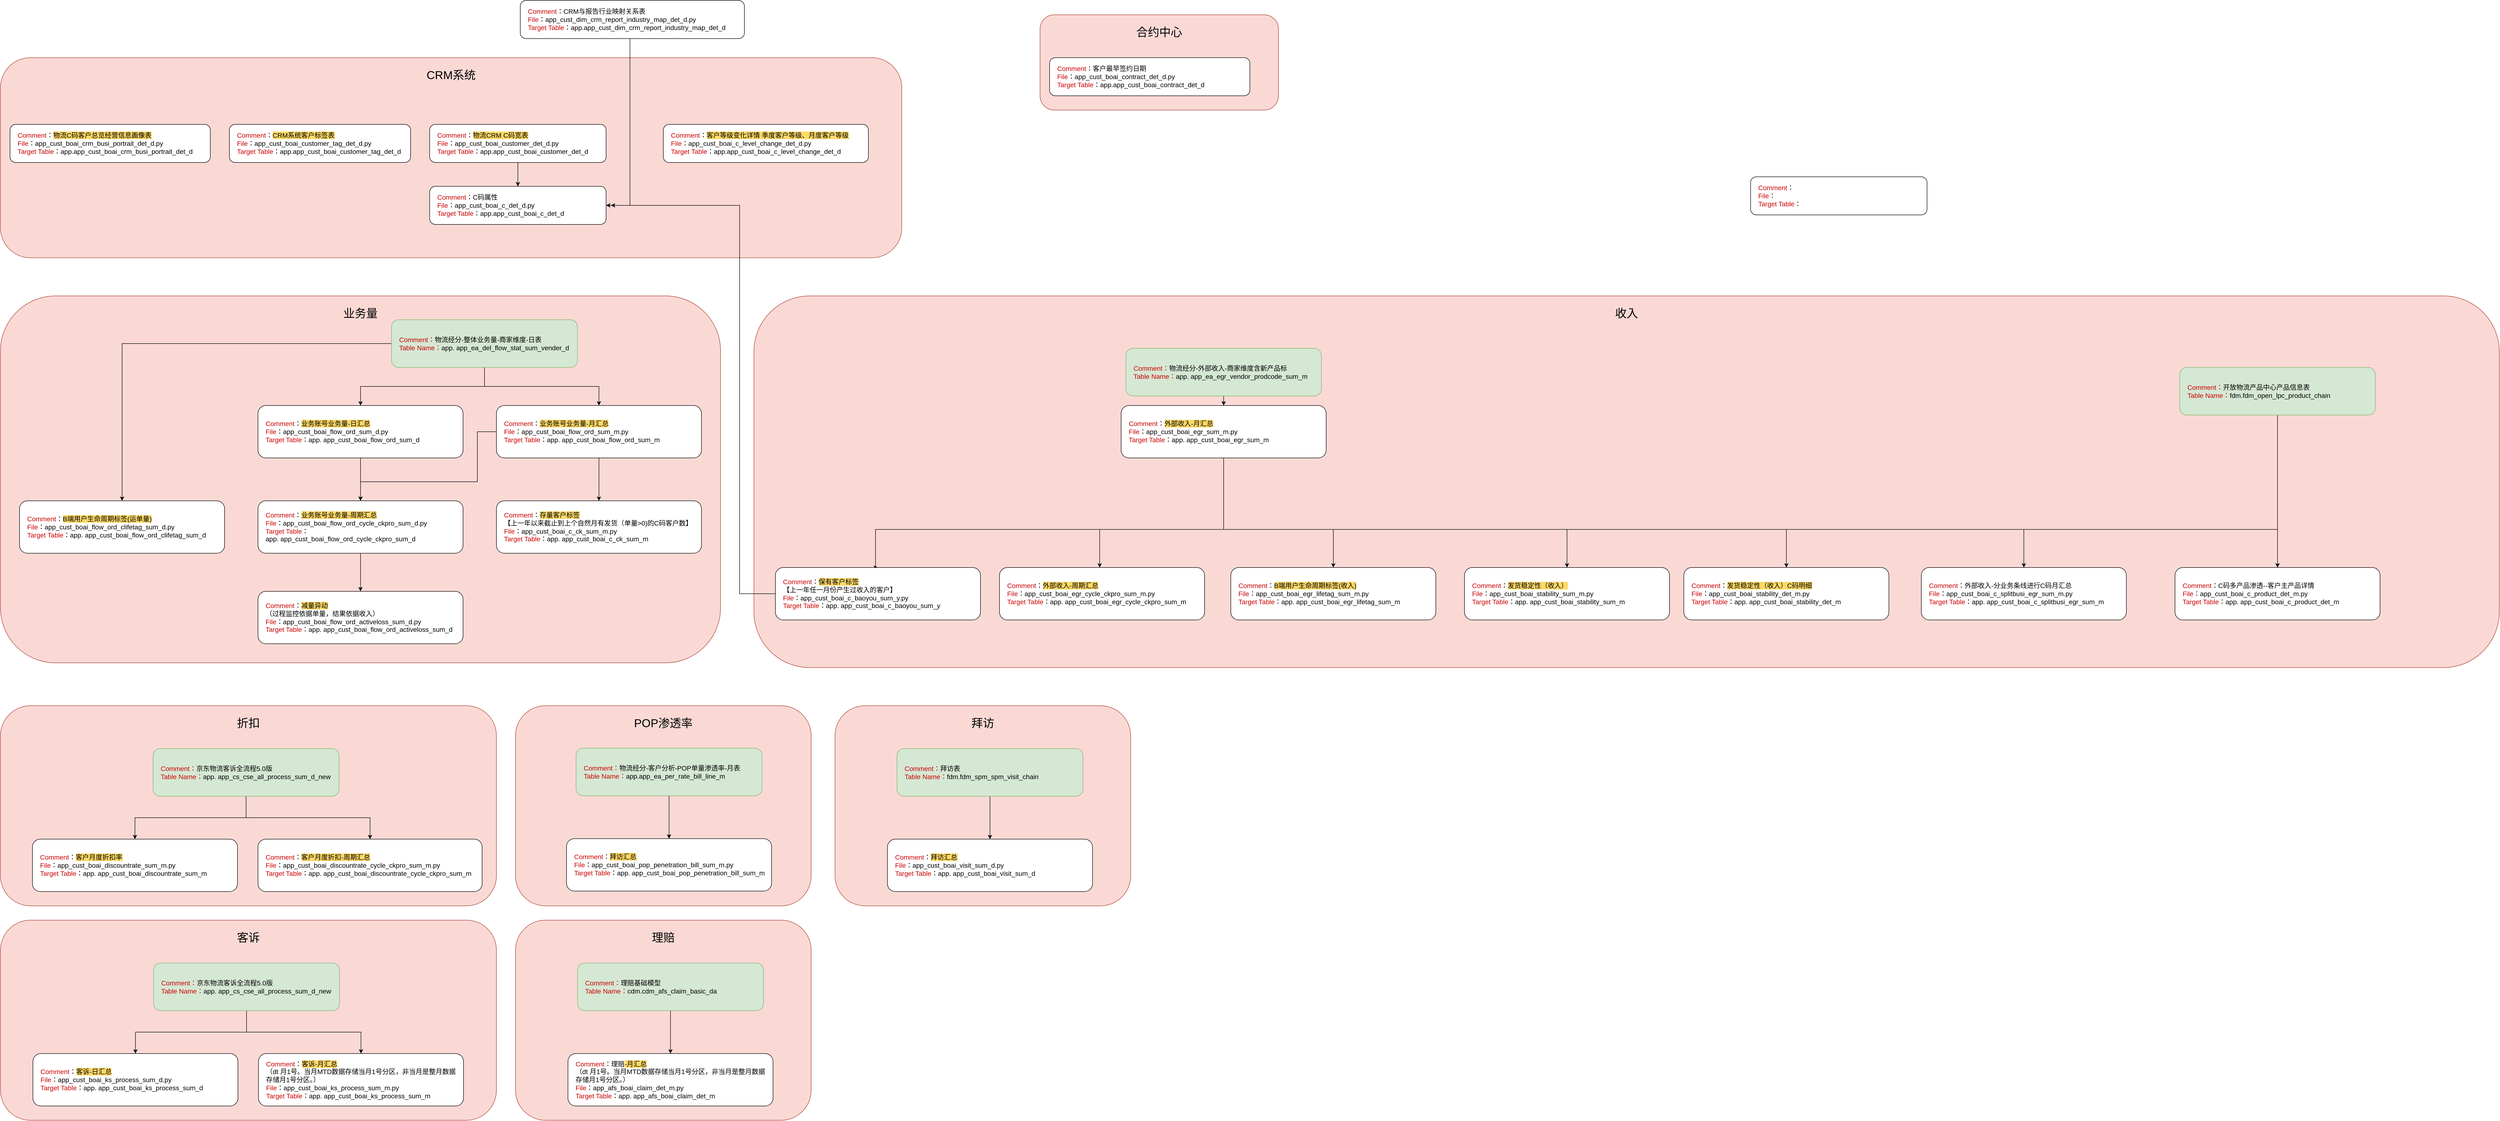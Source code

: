 <mxfile version="22.1.11" type="github">
  <diagram name="第 1 页" id="oqhqqWGbx-FEBw2WvHf6">
    <mxGraphModel dx="4692" dy="3084" grid="1" gridSize="10" guides="1" tooltips="1" connect="1" arrows="1" fold="1" page="1" pageScale="1" pageWidth="827" pageHeight="1169" math="0" shadow="0">
      <root>
        <mxCell id="0" />
        <mxCell id="1" parent="0" />
        <mxCell id="3EfIAOspJleTKg7GMkUH-21" value="&lt;h1 style=&quot;font-size: 24px;&quot;&gt;&lt;span style=&quot;font-size: 24px; font-weight: normal;&quot;&gt;收入&lt;/span&gt;&lt;br style=&quot;font-size: 24px;&quot;&gt;&lt;/h1&gt;" style="rounded=1;whiteSpace=wrap;html=1;verticalAlign=top;fontSize=24;labelBackgroundColor=none;fillColor=#fad9d5;strokeColor=#ae4132;" vertex="1" parent="1">
          <mxGeometry x="860" y="70" width="3660" height="780" as="geometry" />
        </mxCell>
        <mxCell id="3EfIAOspJleTKg7GMkUH-17" value="&lt;h1 style=&quot;font-size: 24px;&quot;&gt;&lt;span style=&quot;font-size: 24px; font-weight: normal;&quot;&gt;CRM系统&lt;/span&gt;&lt;br style=&quot;font-size: 24px;&quot;&gt;&lt;/h1&gt;" style="rounded=1;whiteSpace=wrap;html=1;verticalAlign=top;fontSize=24;labelBackgroundColor=none;fillColor=#fad9d5;strokeColor=#ae4132;" vertex="1" parent="1">
          <mxGeometry x="-720" y="-430" width="1890" height="420" as="geometry" />
        </mxCell>
        <mxCell id="WzqEpgjn6ln_uHcKJWDK-42" value="&lt;h1 style=&quot;font-size: 24px;&quot;&gt;&lt;span style=&quot;font-size: 24px; font-weight: normal;&quot;&gt;折扣&lt;/span&gt;&lt;br style=&quot;font-size: 24px;&quot;&gt;&lt;/h1&gt;" style="rounded=1;whiteSpace=wrap;html=1;verticalAlign=top;fontSize=24;labelBackgroundColor=none;fillColor=#fad9d5;strokeColor=#ae4132;" parent="1" vertex="1">
          <mxGeometry x="-720" y="930" width="1040" height="420" as="geometry" />
        </mxCell>
        <mxCell id="WzqEpgjn6ln_uHcKJWDK-27" value="&lt;h1 style=&quot;font-size: 24px;&quot;&gt;&lt;span style=&quot;font-size: 24px; font-weight: normal;&quot;&gt;业务量&lt;/span&gt;&lt;br style=&quot;font-size: 24px;&quot;&gt;&lt;/h1&gt;" style="rounded=1;whiteSpace=wrap;html=1;verticalAlign=top;fontSize=24;labelBackgroundColor=none;fillColor=#fad9d5;strokeColor=#ae4132;" parent="1" vertex="1">
          <mxGeometry x="-720" y="70" width="1510" height="770" as="geometry" />
        </mxCell>
        <mxCell id="Dp2ahzg6YV4KnqZrwCOn-1" value="&lt;font color=&quot;#cc0000&quot; style=&quot;font-size: 14px;&quot;&gt;Comment&lt;/font&gt;：&lt;font color=&quot;#cc0000&quot; style=&quot;font-size: 14px;&quot;&gt;&lt;br style=&quot;font-size: 14px;&quot;&gt;File&lt;/font&gt;：&lt;br style=&quot;font-size: 14px;&quot;&gt;&lt;font color=&quot;#cc0000&quot; style=&quot;font-size: 14px;&quot;&gt;Target Table&lt;/font&gt;：" style="rounded=1;whiteSpace=wrap;html=1;align=left;fontSize=14;spacing=16;spacingTop=0;spacingRight=0;" parent="1" vertex="1">
          <mxGeometry x="2950" y="-180" width="370" height="80" as="geometry" />
        </mxCell>
        <mxCell id="WzqEpgjn6ln_uHcKJWDK-19" style="edgeStyle=orthogonalEdgeStyle;rounded=0;orthogonalLoop=1;jettySize=auto;html=1;entryX=0.5;entryY=0;entryDx=0;entryDy=0;" parent="1" source="Dp2ahzg6YV4KnqZrwCOn-2" target="WzqEpgjn6ln_uHcKJWDK-11" edge="1">
          <mxGeometry relative="1" as="geometry" />
        </mxCell>
        <mxCell id="Dp2ahzg6YV4KnqZrwCOn-2" value="&lt;font color=&quot;#cc0000&quot; style=&quot;font-size: 14px;&quot;&gt;Comment&lt;/font&gt;：&lt;span style=&quot;background-color: rgb(255, 217, 102);&quot;&gt;业务账号业务量-日汇总&lt;/span&gt;&lt;br style=&quot;font-size: 14px;&quot;&gt;&lt;font color=&quot;#cc0000&quot; style=&quot;font-size: 14px;&quot;&gt;File&lt;/font&gt;：app_cust_boai_flow_ord_sum_d.py&lt;br style=&quot;font-size: 14px;&quot;&gt;&lt;font color=&quot;#cc0000&quot; style=&quot;font-size: 14px;&quot;&gt;Target Table&lt;/font&gt;：app.&amp;nbsp;app_cust_boai_flow_ord_sum_d" style="rounded=1;whiteSpace=wrap;html=1;align=left;fontSize=14;spacing=16;spacingTop=0;spacingRight=0;" parent="1" vertex="1">
          <mxGeometry x="-180" y="300" width="430" height="110" as="geometry" />
        </mxCell>
        <mxCell id="Dp2ahzg6YV4KnqZrwCOn-6" style="edgeStyle=orthogonalEdgeStyle;rounded=0;orthogonalLoop=1;jettySize=auto;html=1;fontSize=14;spacing=16;spacingTop=0;spacingRight=0;" parent="1" source="Dp2ahzg6YV4KnqZrwCOn-3" target="Dp2ahzg6YV4KnqZrwCOn-5" edge="1">
          <mxGeometry relative="1" as="geometry" />
        </mxCell>
        <mxCell id="WzqEpgjn6ln_uHcKJWDK-16" style="edgeStyle=orthogonalEdgeStyle;rounded=0;orthogonalLoop=1;jettySize=auto;html=1;entryX=0.5;entryY=0;entryDx=0;entryDy=0;" parent="1" source="Dp2ahzg6YV4KnqZrwCOn-3" target="WzqEpgjn6ln_uHcKJWDK-12" edge="1">
          <mxGeometry relative="1" as="geometry" />
        </mxCell>
        <mxCell id="Dp2ahzg6YV4KnqZrwCOn-3" value="&lt;font color=&quot;#cc0000&quot;&gt;Comment：&lt;/font&gt;物流经分-整体业务量-商家维度-日表&lt;br&gt;&lt;font color=&quot;#cc0000&quot;&gt;Table Name：&lt;/font&gt;app.&amp;nbsp;app_ea_del_flow_stat_sum_vender_d" style="rounded=1;align=left;fontSize=14;fillColor=#d5e8d4;strokeColor=#82b366;html=1;whiteSpace=wrap;spacing=16;spacingTop=0;spacingRight=0;" parent="1" vertex="1">
          <mxGeometry x="100" y="120" width="390" height="100" as="geometry" />
        </mxCell>
        <mxCell id="Dp2ahzg6YV4KnqZrwCOn-4" style="edgeStyle=orthogonalEdgeStyle;rounded=0;orthogonalLoop=1;jettySize=auto;html=1;entryX=0.5;entryY=0;entryDx=0;entryDy=0;fontSize=14;spacing=16;spacingTop=0;spacingRight=0;" parent="1" source="Dp2ahzg6YV4KnqZrwCOn-3" target="Dp2ahzg6YV4KnqZrwCOn-2" edge="1">
          <mxGeometry relative="1" as="geometry" />
        </mxCell>
        <mxCell id="2aSz-qpBobda_aWeBooa-8" style="edgeStyle=orthogonalEdgeStyle;rounded=0;orthogonalLoop=1;jettySize=auto;html=1;entryX=0.5;entryY=0;entryDx=0;entryDy=0;" parent="1" source="Dp2ahzg6YV4KnqZrwCOn-5" target="2aSz-qpBobda_aWeBooa-6" edge="1">
          <mxGeometry relative="1" as="geometry" />
        </mxCell>
        <mxCell id="WzqEpgjn6ln_uHcKJWDK-20" style="edgeStyle=orthogonalEdgeStyle;rounded=0;orthogonalLoop=1;jettySize=auto;html=1;entryX=0.5;entryY=0;entryDx=0;entryDy=0;" parent="1" source="Dp2ahzg6YV4KnqZrwCOn-5" target="WzqEpgjn6ln_uHcKJWDK-11" edge="1">
          <mxGeometry relative="1" as="geometry">
            <Array as="points">
              <mxPoint x="280" y="355" />
              <mxPoint x="280" y="460" />
              <mxPoint x="35" y="460" />
            </Array>
          </mxGeometry>
        </mxCell>
        <mxCell id="Dp2ahzg6YV4KnqZrwCOn-5" value="&lt;font color=&quot;#cc0000&quot; style=&quot;font-size: 14px;&quot;&gt;Comment&lt;/font&gt;：&lt;span style=&quot;background-color: rgb(255, 217, 102);&quot;&gt;业务账号业务量-月汇总&lt;/span&gt;&lt;br style=&quot;font-size: 14px;&quot;&gt;&lt;font color=&quot;#cc0000&quot; style=&quot;font-size: 14px;&quot;&gt;File&lt;/font&gt;：app_cust_boai_flow_ord_sum_m.py&lt;br style=&quot;font-size: 14px;&quot;&gt;&lt;font color=&quot;#cc0000&quot; style=&quot;font-size: 14px;&quot;&gt;Target Table&lt;/font&gt;：app.&amp;nbsp;app_cust_boai_flow_ord_sum_m" style="rounded=1;whiteSpace=wrap;html=1;align=left;fontSize=14;spacing=16;spacingTop=0;spacingRight=0;" parent="1" vertex="1">
          <mxGeometry x="320" y="300" width="430" height="110" as="geometry" />
        </mxCell>
        <mxCell id="2aSz-qpBobda_aWeBooa-3" style="edgeStyle=orthogonalEdgeStyle;rounded=0;orthogonalLoop=1;jettySize=auto;html=1;entryX=0.5;entryY=0;entryDx=0;entryDy=0;" parent="1" source="2aSz-qpBobda_aWeBooa-1" target="2aSz-qpBobda_aWeBooa-2" edge="1">
          <mxGeometry relative="1" as="geometry" />
        </mxCell>
        <mxCell id="2aSz-qpBobda_aWeBooa-1" value="&lt;font color=&quot;#cc0000&quot;&gt;Comment：&lt;/font&gt;物流经分-外部收入-商家维度含新产品标&lt;br&gt;&lt;font color=&quot;#cc0000&quot;&gt;Table Name：&lt;/font&gt;app.&amp;nbsp;app_ea_egr_vendor_prodcode_sum_m" style="rounded=1;align=left;fontSize=14;fillColor=#d5e8d4;strokeColor=#82b366;html=1;whiteSpace=wrap;spacing=16;spacingTop=0;spacingRight=0;" parent="1" vertex="1">
          <mxGeometry x="1640" y="180" width="410" height="100" as="geometry" />
        </mxCell>
        <mxCell id="WzqEpgjn6ln_uHcKJWDK-30" style="edgeStyle=orthogonalEdgeStyle;rounded=0;orthogonalLoop=1;jettySize=auto;html=1;entryX=0.5;entryY=0;entryDx=0;entryDy=0;" parent="1" source="2aSz-qpBobda_aWeBooa-2" target="2aSz-qpBobda_aWeBooa-4" edge="1">
          <mxGeometry relative="1" as="geometry">
            <Array as="points">
              <mxPoint x="1845" y="560" />
              <mxPoint x="1115" y="560" />
            </Array>
          </mxGeometry>
        </mxCell>
        <mxCell id="WzqEpgjn6ln_uHcKJWDK-31" style="edgeStyle=orthogonalEdgeStyle;rounded=0;orthogonalLoop=1;jettySize=auto;html=1;" parent="1" source="2aSz-qpBobda_aWeBooa-2" target="WzqEpgjn6ln_uHcKJWDK-5" edge="1">
          <mxGeometry relative="1" as="geometry">
            <Array as="points">
              <mxPoint x="1845" y="560" />
              <mxPoint x="1585" y="560" />
            </Array>
          </mxGeometry>
        </mxCell>
        <mxCell id="WzqEpgjn6ln_uHcKJWDK-32" style="edgeStyle=orthogonalEdgeStyle;rounded=0;orthogonalLoop=1;jettySize=auto;html=1;entryX=0.5;entryY=0;entryDx=0;entryDy=0;" parent="1" source="2aSz-qpBobda_aWeBooa-2" target="WzqEpgjn6ln_uHcKJWDK-7" edge="1">
          <mxGeometry relative="1" as="geometry">
            <Array as="points">
              <mxPoint x="1845" y="560" />
              <mxPoint x="2075" y="560" />
            </Array>
          </mxGeometry>
        </mxCell>
        <mxCell id="WzqEpgjn6ln_uHcKJWDK-33" style="edgeStyle=orthogonalEdgeStyle;rounded=0;orthogonalLoop=1;jettySize=auto;html=1;entryX=0.5;entryY=0;entryDx=0;entryDy=0;" parent="1" source="2aSz-qpBobda_aWeBooa-2" target="WzqEpgjn6ln_uHcKJWDK-24" edge="1">
          <mxGeometry relative="1" as="geometry">
            <Array as="points">
              <mxPoint x="1845" y="560" />
              <mxPoint x="2565" y="560" />
            </Array>
          </mxGeometry>
        </mxCell>
        <mxCell id="WzqEpgjn6ln_uHcKJWDK-36" style="edgeStyle=orthogonalEdgeStyle;rounded=0;orthogonalLoop=1;jettySize=auto;html=1;" parent="1" source="2aSz-qpBobda_aWeBooa-2" target="WzqEpgjn6ln_uHcKJWDK-34" edge="1">
          <mxGeometry relative="1" as="geometry">
            <Array as="points">
              <mxPoint x="1845" y="560" />
              <mxPoint x="3025" y="560" />
            </Array>
          </mxGeometry>
        </mxCell>
        <mxCell id="3EfIAOspJleTKg7GMkUH-3" style="edgeStyle=orthogonalEdgeStyle;rounded=0;orthogonalLoop=1;jettySize=auto;html=1;" edge="1" parent="1" source="2aSz-qpBobda_aWeBooa-2" target="3EfIAOspJleTKg7GMkUH-1">
          <mxGeometry relative="1" as="geometry">
            <Array as="points">
              <mxPoint x="1845" y="560" />
              <mxPoint x="3523" y="560" />
            </Array>
          </mxGeometry>
        </mxCell>
        <mxCell id="3EfIAOspJleTKg7GMkUH-20" style="edgeStyle=orthogonalEdgeStyle;rounded=0;orthogonalLoop=1;jettySize=auto;html=1;entryX=0.5;entryY=0;entryDx=0;entryDy=0;" edge="1" parent="1" source="2aSz-qpBobda_aWeBooa-2" target="3EfIAOspJleTKg7GMkUH-9">
          <mxGeometry relative="1" as="geometry">
            <mxPoint x="2690" y="70" as="targetPoint" />
            <Array as="points">
              <mxPoint x="1845" y="560" />
              <mxPoint x="4055" y="560" />
            </Array>
          </mxGeometry>
        </mxCell>
        <mxCell id="2aSz-qpBobda_aWeBooa-2" value="&lt;font color=&quot;#cc0000&quot; style=&quot;font-size: 14px;&quot;&gt;Comment&lt;/font&gt;：&lt;span style=&quot;background-color: rgb(255, 217, 102);&quot;&gt;外部收入-月汇总&lt;/span&gt;&lt;br&gt;&lt;font color=&quot;#cc0000&quot; style=&quot;font-size: 14px;&quot;&gt;File&lt;/font&gt;：app_cust_boai_egr_sum_m&lt;span style=&quot;background-color: initial;&quot;&gt;.py&lt;/span&gt;&lt;br&gt;&lt;font color=&quot;#cc0000&quot; style=&quot;font-size: 14px;&quot;&gt;Target Table&lt;/font&gt;：app.&amp;nbsp;app_cust_boai_egr_sum_m" style="rounded=1;whiteSpace=wrap;html=1;align=left;fontSize=14;spacing=16;spacingTop=0;spacingRight=0;" parent="1" vertex="1">
          <mxGeometry x="1630" y="300" width="430" height="110" as="geometry" />
        </mxCell>
        <mxCell id="3EfIAOspJleTKg7GMkUH-16" style="edgeStyle=orthogonalEdgeStyle;rounded=0;orthogonalLoop=1;jettySize=auto;html=1;" edge="1" parent="1" source="2aSz-qpBobda_aWeBooa-4">
          <mxGeometry relative="1" as="geometry">
            <mxPoint x="560" y="-120" as="targetPoint" />
            <Array as="points">
              <mxPoint x="830" y="695" />
              <mxPoint x="830" y="-120" />
            </Array>
          </mxGeometry>
        </mxCell>
        <mxCell id="2aSz-qpBobda_aWeBooa-4" value="&lt;font color=&quot;#cc0000&quot; style=&quot;font-size: 14px;&quot;&gt;Comment&lt;/font&gt;：&lt;span style=&quot;background-color: rgb(255, 217, 102);&quot;&gt;保有客户标签&lt;/span&gt;&lt;br&gt;【上一年任一月份产生过收入的客户】&lt;br&gt;&lt;font color=&quot;#cc0000&quot; style=&quot;font-size: 14px;&quot;&gt;File&lt;/font&gt;：app_cust_boai_c_baoyou_sum_y&lt;span style=&quot;background-color: initial;&quot;&gt;.py&lt;/span&gt;&lt;br&gt;&lt;font color=&quot;#cc0000&quot; style=&quot;font-size: 14px;&quot;&gt;Target Table&lt;/font&gt;：app. app_cust_boai_c_baoyou_sum_y" style="rounded=1;whiteSpace=wrap;html=1;align=left;fontSize=14;spacing=16;spacingTop=0;spacingRight=0;" parent="1" vertex="1">
          <mxGeometry x="905" y="640" width="430" height="110" as="geometry" />
        </mxCell>
        <mxCell id="2aSz-qpBobda_aWeBooa-6" value="&lt;font color=&quot;#cc0000&quot; style=&quot;font-size: 14px;&quot;&gt;Comment&lt;/font&gt;：&lt;span style=&quot;background-color: rgb(255, 217, 102);&quot;&gt;存量客户标签&lt;/span&gt;&lt;br&gt;【上一年以来截止到上个自然月有发货（单量&amp;gt;0)的C码客户数】&lt;br&gt;&lt;font color=&quot;#cc0000&quot; style=&quot;font-size: 14px;&quot;&gt;File&lt;/font&gt;：app_cust_boai_c_ck_sum_m&lt;span style=&quot;background-color: initial;&quot;&gt;.py&lt;/span&gt;&lt;br&gt;&lt;font color=&quot;#cc0000&quot; style=&quot;font-size: 14px;&quot;&gt;Target Table&lt;/font&gt;：app. app_cust_boai_c_ck_sum_m" style="rounded=1;whiteSpace=wrap;html=1;align=left;fontSize=14;spacing=16;spacingTop=0;spacingRight=0;" parent="1" vertex="1">
          <mxGeometry x="320" y="500" width="430" height="110" as="geometry" />
        </mxCell>
        <mxCell id="WzqEpgjn6ln_uHcKJWDK-1" value="&lt;font color=&quot;#cc0000&quot; style=&quot;font-size: 14px;&quot;&gt;Comment&lt;/font&gt;：&lt;span style=&quot;background-color: rgb(255, 217, 102);&quot;&gt;CRM系统客户标签表&lt;/span&gt;&lt;br&gt;&lt;font color=&quot;#cc0000&quot; style=&quot;font-size: 14px;&quot;&gt;File&lt;/font&gt;：app_cust_boai_customer_tag_det_d&lt;span style=&quot;background-color: initial;&quot;&gt;.py&lt;/span&gt;&lt;br&gt;&lt;font color=&quot;#cc0000&quot; style=&quot;font-size: 14px;&quot;&gt;Target Table&lt;/font&gt;：app.app_cust_boai_customer_tag_det_d" style="rounded=1;whiteSpace=wrap;html=1;align=left;fontSize=14;spacing=16;spacingTop=0;spacingRight=0;" parent="1" vertex="1">
          <mxGeometry x="-240" y="-290" width="380" height="80" as="geometry" />
        </mxCell>
        <mxCell id="3EfIAOspJleTKg7GMkUH-11" value="" style="edgeStyle=orthogonalEdgeStyle;rounded=0;orthogonalLoop=1;jettySize=auto;html=1;" edge="1" parent="1" source="WzqEpgjn6ln_uHcKJWDK-2" target="3EfIAOspJleTKg7GMkUH-10">
          <mxGeometry relative="1" as="geometry" />
        </mxCell>
        <mxCell id="WzqEpgjn6ln_uHcKJWDK-2" value="&lt;font color=&quot;#cc0000&quot; style=&quot;font-size: 14px;&quot;&gt;Comment&lt;/font&gt;：&lt;span style=&quot;background-color: rgb(255, 217, 102);&quot;&gt;物流CRM C码宽表&lt;/span&gt;&lt;br&gt;&lt;font color=&quot;#cc0000&quot; style=&quot;font-size: 14px;&quot;&gt;File&lt;/font&gt;：app_cust_boai_customer_det_d.py&lt;br&gt;&lt;font color=&quot;#cc0000&quot; style=&quot;font-size: 14px;&quot;&gt;Target Table&lt;/font&gt;：app.app_cust_boai_customer_det_d" style="rounded=1;whiteSpace=wrap;html=1;align=left;fontSize=14;spacing=16;spacingTop=0;spacingRight=0;" parent="1" vertex="1">
          <mxGeometry x="180" y="-290" width="370" height="80" as="geometry" />
        </mxCell>
        <mxCell id="WzqEpgjn6ln_uHcKJWDK-3" value="&lt;font color=&quot;#cc0000&quot; style=&quot;font-size: 14px;&quot;&gt;Comment&lt;/font&gt;：&lt;span style=&quot;background-color: rgb(255, 217, 102);&quot;&gt;物流C码客户总览经营信息画像表&lt;/span&gt;&lt;br&gt;&lt;font color=&quot;#cc0000&quot; style=&quot;font-size: 14px;&quot;&gt;File&lt;/font&gt;：app_cust_boai_crm_busi_portrait_det_d&lt;span style=&quot;background-color: initial;&quot;&gt;.py&lt;/span&gt;&lt;br&gt;&lt;font color=&quot;#cc0000&quot; style=&quot;font-size: 14px;&quot;&gt;Target Table&lt;/font&gt;：app.app_cust_boai_crm_busi_portrait_det_d" style="rounded=1;whiteSpace=wrap;html=1;align=left;fontSize=14;spacing=16;spacingTop=0;spacingRight=0;" parent="1" vertex="1">
          <mxGeometry x="-700" y="-290" width="420" height="80" as="geometry" />
        </mxCell>
        <mxCell id="WzqEpgjn6ln_uHcKJWDK-5" value="&lt;font color=&quot;#cc0000&quot; style=&quot;font-size: 14px;&quot;&gt;Comment&lt;/font&gt;：&lt;span style=&quot;background-color: rgb(255, 217, 102);&quot;&gt;外部收入-周期汇总&lt;/span&gt;&lt;br&gt;&lt;font color=&quot;#cc0000&quot; style=&quot;font-size: 14px;&quot;&gt;File&lt;/font&gt;：app_cust_boai_egr_cycle_ckpro_sum_m&lt;span style=&quot;background-color: initial;&quot;&gt;.py&lt;/span&gt;&lt;br&gt;&lt;font color=&quot;#cc0000&quot; style=&quot;font-size: 14px;&quot;&gt;Target Table&lt;/font&gt;：app.&amp;nbsp;app_cust_boai_egr_cycle_ckpro_sum_m" style="rounded=1;whiteSpace=wrap;html=1;align=left;fontSize=14;spacing=16;spacingTop=0;spacingRight=0;" parent="1" vertex="1">
          <mxGeometry x="1375" y="640" width="430" height="110" as="geometry" />
        </mxCell>
        <mxCell id="WzqEpgjn6ln_uHcKJWDK-7" value="&lt;font color=&quot;#cc0000&quot; style=&quot;font-size: 14px;&quot;&gt;Comment&lt;/font&gt;：&lt;span style=&quot;background-color: rgb(255, 217, 102);&quot;&gt;B端用户生命周期标签(收入)&lt;/span&gt;&lt;br&gt;&lt;font color=&quot;#cc0000&quot; style=&quot;font-size: 14px;&quot;&gt;File&lt;/font&gt;：app_cust_boai_egr_lifetag_sum_m&lt;span style=&quot;background-color: initial;&quot;&gt;.py&lt;/span&gt;&lt;br&gt;&lt;font color=&quot;#cc0000&quot; style=&quot;font-size: 14px;&quot;&gt;Target Table&lt;/font&gt;：app.&amp;nbsp;app_cust_boai_egr_lifetag_sum_m" style="rounded=1;whiteSpace=wrap;html=1;align=left;fontSize=14;spacing=16;spacingTop=0;spacingRight=0;" parent="1" vertex="1">
          <mxGeometry x="1860" y="640" width="430" height="110" as="geometry" />
        </mxCell>
        <mxCell id="WzqEpgjn6ln_uHcKJWDK-18" style="edgeStyle=orthogonalEdgeStyle;rounded=0;orthogonalLoop=1;jettySize=auto;html=1;" parent="1" source="WzqEpgjn6ln_uHcKJWDK-11" target="WzqEpgjn6ln_uHcKJWDK-17" edge="1">
          <mxGeometry relative="1" as="geometry" />
        </mxCell>
        <mxCell id="WzqEpgjn6ln_uHcKJWDK-11" value="&lt;font color=&quot;#cc0000&quot; style=&quot;font-size: 14px;&quot;&gt;Comment&lt;/font&gt;：&lt;span style=&quot;background-color: rgb(255, 217, 102);&quot;&gt;业务账号业务量-周期汇总&lt;/span&gt;&lt;br&gt;&lt;font color=&quot;#cc0000&quot; style=&quot;font-size: 14px;&quot;&gt;File&lt;/font&gt;：app_cust_boai_flow_ord_cycle_ckpro_sum_d&lt;span style=&quot;background-color: initial;&quot;&gt;.py&lt;/span&gt;&lt;br&gt;&lt;font color=&quot;#cc0000&quot; style=&quot;font-size: 14px;&quot;&gt;Target Table&lt;/font&gt;：app.&amp;nbsp;app_cust_boai_flow_ord_cycle_ckpro_sum_d" style="rounded=1;whiteSpace=wrap;html=1;align=left;fontSize=14;spacing=16;spacingTop=0;spacingRight=0;" parent="1" vertex="1">
          <mxGeometry x="-180" y="500" width="430" height="110" as="geometry" />
        </mxCell>
        <mxCell id="WzqEpgjn6ln_uHcKJWDK-12" value="&lt;font color=&quot;#cc0000&quot; style=&quot;font-size: 14px;&quot;&gt;Comment&lt;/font&gt;：&lt;span style=&quot;background-color: rgb(255, 217, 102);&quot;&gt;B端用户生命周期标签(运单量)&lt;/span&gt;&lt;br&gt;&lt;font color=&quot;#cc0000&quot; style=&quot;font-size: 14px;&quot;&gt;File&lt;/font&gt;：app_cust_boai_flow_ord_clifetag_sum_d&lt;span style=&quot;background-color: initial;&quot;&gt;.py&lt;/span&gt;&lt;br&gt;&lt;font color=&quot;#cc0000&quot; style=&quot;font-size: 14px;&quot;&gt;Target Table&lt;/font&gt;：app.&amp;nbsp;app_cust_boai_flow_ord_clifetag_sum_d" style="rounded=1;whiteSpace=wrap;html=1;align=left;fontSize=14;spacing=16;spacingTop=0;spacingRight=0;" parent="1" vertex="1">
          <mxGeometry x="-680" y="500" width="430" height="110" as="geometry" />
        </mxCell>
        <mxCell id="WzqEpgjn6ln_uHcKJWDK-17" value="&lt;font color=&quot;#cc0000&quot; style=&quot;font-size: 14px;&quot;&gt;Comment&lt;/font&gt;：&lt;span style=&quot;background-color: rgb(255, 217, 102);&quot;&gt;减量异动&lt;/span&gt;&lt;br&gt;（过程监控依据单量，结果依据收入）&lt;br&gt;&lt;font color=&quot;#cc0000&quot; style=&quot;font-size: 14px;&quot;&gt;File&lt;/font&gt;：app_cust_boai_flow_ord_activeloss_sum_d&lt;span style=&quot;background-color: initial;&quot;&gt;.py&lt;/span&gt;&lt;br&gt;&lt;font color=&quot;#cc0000&quot; style=&quot;font-size: 14px;&quot;&gt;Target Table&lt;/font&gt;：app.&amp;nbsp;app_cust_boai_flow_ord_activeloss_sum_d" style="rounded=1;whiteSpace=wrap;html=1;align=left;fontSize=14;spacing=16;spacingTop=0;spacingRight=0;" parent="1" vertex="1">
          <mxGeometry x="-180" y="690" width="430" height="110" as="geometry" />
        </mxCell>
        <mxCell id="WzqEpgjn6ln_uHcKJWDK-24" value="&lt;font color=&quot;#cc0000&quot; style=&quot;font-size: 14px;&quot;&gt;Comment&lt;/font&gt;：&lt;span style=&quot;background-color: rgb(255, 217, 102);&quot;&gt;发货稳定性（收入）&lt;/span&gt;&lt;br&gt;&lt;font color=&quot;#cc0000&quot; style=&quot;font-size: 14px;&quot;&gt;File&lt;/font&gt;：app_cust_boai_stability_sum_m&lt;span style=&quot;background-color: initial;&quot;&gt;.py&lt;/span&gt;&lt;br&gt;&lt;font color=&quot;#cc0000&quot; style=&quot;font-size: 14px;&quot;&gt;Target Table&lt;/font&gt;：app.&amp;nbsp;app_cust_boai_stability_sum_m" style="rounded=1;whiteSpace=wrap;html=1;align=left;fontSize=14;spacing=16;spacingTop=0;spacingRight=0;" parent="1" vertex="1">
          <mxGeometry x="2350" y="640" width="430" height="110" as="geometry" />
        </mxCell>
        <mxCell id="WzqEpgjn6ln_uHcKJWDK-34" value="&lt;font color=&quot;#cc0000&quot; style=&quot;font-size: 14px;&quot;&gt;Comment&lt;/font&gt;：&lt;span style=&quot;background-color: rgb(255, 217, 102);&quot;&gt;发货稳定性（收入）C码明细&lt;/span&gt;&lt;br&gt;&lt;font color=&quot;#cc0000&quot; style=&quot;font-size: 14px;&quot;&gt;File&lt;/font&gt;：app_cust_boai_stability_det_m&lt;span style=&quot;background-color: initial;&quot;&gt;.py&lt;/span&gt;&lt;br&gt;&lt;font color=&quot;#cc0000&quot; style=&quot;font-size: 14px;&quot;&gt;Target Table&lt;/font&gt;：app.&amp;nbsp;app_cust_boai_stability_det_m" style="rounded=1;whiteSpace=wrap;html=1;align=left;fontSize=14;spacing=16;spacingTop=0;spacingRight=0;" parent="1" vertex="1">
          <mxGeometry x="2810" y="640" width="430" height="110" as="geometry" />
        </mxCell>
        <mxCell id="WzqEpgjn6ln_uHcKJWDK-39" style="edgeStyle=orthogonalEdgeStyle;rounded=0;orthogonalLoop=1;jettySize=auto;html=1;entryX=0.5;entryY=0;entryDx=0;entryDy=0;" parent="1" source="WzqEpgjn6ln_uHcKJWDK-37" target="WzqEpgjn6ln_uHcKJWDK-38" edge="1">
          <mxGeometry relative="1" as="geometry" />
        </mxCell>
        <mxCell id="WzqEpgjn6ln_uHcKJWDK-41" style="edgeStyle=orthogonalEdgeStyle;rounded=0;orthogonalLoop=1;jettySize=auto;html=1;" parent="1" source="WzqEpgjn6ln_uHcKJWDK-37" target="WzqEpgjn6ln_uHcKJWDK-40" edge="1">
          <mxGeometry relative="1" as="geometry" />
        </mxCell>
        <mxCell id="WzqEpgjn6ln_uHcKJWDK-37" value="&lt;font color=&quot;#cc0000&quot;&gt;Comment：&lt;/font&gt;京东物流客诉全流程5.0版&lt;br&gt;&lt;font color=&quot;#cc0000&quot;&gt;Table Name：&lt;/font&gt;app.&amp;nbsp;app_cs_cse_all_process_sum_d_new" style="rounded=1;align=left;fontSize=14;fillColor=#d5e8d4;strokeColor=#82b366;html=1;whiteSpace=wrap;spacing=16;spacingTop=0;spacingRight=0;" parent="1" vertex="1">
          <mxGeometry x="-400" y="1020" width="390" height="100" as="geometry" />
        </mxCell>
        <mxCell id="WzqEpgjn6ln_uHcKJWDK-38" value="&lt;font color=&quot;#cc0000&quot; style=&quot;font-size: 14px;&quot;&gt;Comment&lt;/font&gt;：&lt;span style=&quot;background-color: rgb(255, 217, 102);&quot;&gt;客户月度折扣率&lt;/span&gt;&lt;br&gt;&lt;font color=&quot;#cc0000&quot; style=&quot;font-size: 14px;&quot;&gt;File&lt;/font&gt;：app_cust_boai_discountrate_sum_m&lt;span style=&quot;background-color: initial;&quot;&gt;.py&lt;/span&gt;&lt;br&gt;&lt;font color=&quot;#cc0000&quot; style=&quot;font-size: 14px;&quot;&gt;Target Table&lt;/font&gt;：app.&amp;nbsp;app_cust_boai_discountrate_sum_m" style="rounded=1;whiteSpace=wrap;html=1;align=left;fontSize=14;spacing=16;spacingTop=0;spacingRight=0;" parent="1" vertex="1">
          <mxGeometry x="-653" y="1210" width="430" height="110" as="geometry" />
        </mxCell>
        <mxCell id="WzqEpgjn6ln_uHcKJWDK-40" value="&lt;font color=&quot;#cc0000&quot; style=&quot;font-size: 14px;&quot;&gt;Comment&lt;/font&gt;：&lt;span style=&quot;background-color: rgb(255, 217, 102);&quot;&gt;客户月度折扣-周期汇总&lt;/span&gt;&lt;br&gt;&lt;font color=&quot;#cc0000&quot; style=&quot;font-size: 14px;&quot;&gt;File&lt;/font&gt;：app_cust_boai_discountrate_cycle_ckpro_sum_m&lt;span style=&quot;background-color: initial;&quot;&gt;.py&lt;/span&gt;&lt;br&gt;&lt;font color=&quot;#cc0000&quot; style=&quot;font-size: 14px;&quot;&gt;Target Table&lt;/font&gt;：app.&amp;nbsp;app_cust_boai_discountrate_cycle_ckpro_sum_m" style="rounded=1;whiteSpace=wrap;html=1;align=left;fontSize=14;spacing=16;spacingTop=0;spacingRight=0;" parent="1" vertex="1">
          <mxGeometry x="-180" y="1210" width="470" height="110" as="geometry" />
        </mxCell>
        <mxCell id="WzqEpgjn6ln_uHcKJWDK-43" value="&lt;font color=&quot;#cc0000&quot; style=&quot;font-size: 14px;&quot;&gt;Comment&lt;/font&gt;：&lt;span style=&quot;background-color: rgb(255, 217, 102);&quot;&gt;客户等级变化详情 季度客户等级、月度客户等级&lt;/span&gt;&lt;br&gt;&lt;font color=&quot;#cc0000&quot; style=&quot;font-size: 14px;&quot;&gt;File&lt;/font&gt;：app_cust_boai_c_level_change_det_d&lt;span style=&quot;background-color: initial;&quot;&gt;.py&lt;/span&gt;&lt;br&gt;&lt;font color=&quot;#cc0000&quot; style=&quot;font-size: 14px;&quot;&gt;Target Table&lt;/font&gt;：app.app_cust_boai_c_level_change_det_d" style="rounded=1;whiteSpace=wrap;html=1;align=left;fontSize=14;spacing=16;spacingTop=0;spacingRight=0;" parent="1" vertex="1">
          <mxGeometry x="670" y="-290" width="430" height="80" as="geometry" />
        </mxCell>
        <mxCell id="WzqEpgjn6ln_uHcKJWDK-44" value="&lt;h1 style=&quot;font-size: 24px;&quot;&gt;&lt;span style=&quot;font-size: 24px; font-weight: normal;&quot;&gt;理赔&lt;/span&gt;&lt;br style=&quot;font-size: 24px;&quot;&gt;&lt;/h1&gt;" style="rounded=1;whiteSpace=wrap;html=1;verticalAlign=top;fontSize=24;labelBackgroundColor=none;fillColor=#fad9d5;strokeColor=#ae4132;" parent="1" vertex="1">
          <mxGeometry x="360" y="1380" width="620" height="420" as="geometry" />
        </mxCell>
        <mxCell id="WzqEpgjn6ln_uHcKJWDK-46" style="edgeStyle=orthogonalEdgeStyle;rounded=0;orthogonalLoop=1;jettySize=auto;html=1;" parent="1" source="WzqEpgjn6ln_uHcKJWDK-47" target="WzqEpgjn6ln_uHcKJWDK-49" edge="1">
          <mxGeometry relative="1" as="geometry" />
        </mxCell>
        <mxCell id="WzqEpgjn6ln_uHcKJWDK-47" value="&lt;font color=&quot;#cc0000&quot;&gt;Comment：&lt;/font&gt;理赔基础模型&lt;br&gt;&lt;font color=&quot;#cc0000&quot;&gt;Table Name：&lt;/font&gt;cdm.cdm_afs_claim_basic_da" style="rounded=1;align=left;fontSize=14;fillColor=#d5e8d4;strokeColor=#82b366;html=1;whiteSpace=wrap;spacing=16;spacingTop=0;spacingRight=0;" parent="1" vertex="1">
          <mxGeometry x="490" y="1470" width="390" height="100" as="geometry" />
        </mxCell>
        <mxCell id="WzqEpgjn6ln_uHcKJWDK-49" value="&lt;font color=&quot;#cc0000&quot; style=&quot;font-size: 14px;&quot;&gt;Comment&lt;/font&gt;：理赔&lt;span style=&quot;background-color: rgb(255, 217, 102);&quot;&gt;-月汇总&lt;/span&gt;&lt;br&gt;（dt 月1号。当月MTD数据存储当月1号分区，非当月是整月数据存储月1号分区。）&lt;br&gt;&lt;font color=&quot;#cc0000&quot; style=&quot;font-size: 14px;&quot;&gt;File&lt;/font&gt;：app_afs_boai_claim_det_m&lt;span style=&quot;background-color: initial;&quot;&gt;.py&lt;/span&gt;&lt;br&gt;&lt;font color=&quot;#cc0000&quot; style=&quot;font-size: 14px;&quot;&gt;Target Table&lt;/font&gt;：app.&amp;nbsp;app_afs_boai_claim_det_m" style="rounded=1;whiteSpace=wrap;html=1;align=left;fontSize=14;spacing=16;spacingTop=0;spacingRight=0;" parent="1" vertex="1">
          <mxGeometry x="470" y="1660" width="430" height="110" as="geometry" />
        </mxCell>
        <mxCell id="LinHknwiicWXxyqkuh5Y-1" value="&lt;h1 style=&quot;font-size: 24px;&quot;&gt;&lt;span style=&quot;font-size: 24px; font-weight: normal;&quot;&gt;客诉&lt;/span&gt;&lt;br style=&quot;font-size: 24px;&quot;&gt;&lt;/h1&gt;" style="rounded=1;whiteSpace=wrap;html=1;verticalAlign=top;fontSize=24;labelBackgroundColor=none;fillColor=#fad9d5;strokeColor=#ae4132;" parent="1" vertex="1">
          <mxGeometry x="-720" y="1380" width="1040" height="420" as="geometry" />
        </mxCell>
        <mxCell id="LinHknwiicWXxyqkuh5Y-2" style="edgeStyle=orthogonalEdgeStyle;rounded=0;orthogonalLoop=1;jettySize=auto;html=1;entryX=0.5;entryY=0;entryDx=0;entryDy=0;" parent="1" source="LinHknwiicWXxyqkuh5Y-4" target="LinHknwiicWXxyqkuh5Y-5" edge="1">
          <mxGeometry relative="1" as="geometry" />
        </mxCell>
        <mxCell id="LinHknwiicWXxyqkuh5Y-3" style="edgeStyle=orthogonalEdgeStyle;rounded=0;orthogonalLoop=1;jettySize=auto;html=1;" parent="1" source="LinHknwiicWXxyqkuh5Y-4" target="LinHknwiicWXxyqkuh5Y-6" edge="1">
          <mxGeometry relative="1" as="geometry" />
        </mxCell>
        <mxCell id="LinHknwiicWXxyqkuh5Y-4" value="&lt;font color=&quot;#cc0000&quot;&gt;Comment：&lt;/font&gt;京东物流客诉全流程5.0版&lt;br&gt;&lt;font color=&quot;#cc0000&quot;&gt;Table Name：&lt;/font&gt;app.&amp;nbsp;app_cs_cse_all_process_sum_d_new" style="rounded=1;align=left;fontSize=14;fillColor=#d5e8d4;strokeColor=#82b366;html=1;whiteSpace=wrap;spacing=16;spacingTop=0;spacingRight=0;" parent="1" vertex="1">
          <mxGeometry x="-399" y="1470" width="390" height="100" as="geometry" />
        </mxCell>
        <mxCell id="LinHknwiicWXxyqkuh5Y-5" value="&lt;font color=&quot;#cc0000&quot; style=&quot;font-size: 14px;&quot;&gt;Comment&lt;/font&gt;：&lt;span style=&quot;background-color: rgb(255, 217, 102);&quot;&gt;客诉-日汇总&lt;/span&gt;&lt;br&gt;&lt;font color=&quot;#cc0000&quot; style=&quot;font-size: 14px;&quot;&gt;File&lt;/font&gt;：app_cust_boai_ks_process_sum_d&lt;span style=&quot;background-color: initial;&quot;&gt;.py&lt;/span&gt;&lt;br&gt;&lt;font color=&quot;#cc0000&quot; style=&quot;font-size: 14px;&quot;&gt;Target Table&lt;/font&gt;：app.&amp;nbsp;app_cust_boai_ks_process_sum_d" style="rounded=1;whiteSpace=wrap;html=1;align=left;fontSize=14;spacing=16;spacingTop=0;spacingRight=0;" parent="1" vertex="1">
          <mxGeometry x="-652" y="1660" width="430" height="110" as="geometry" />
        </mxCell>
        <mxCell id="LinHknwiicWXxyqkuh5Y-6" value="&lt;font color=&quot;#cc0000&quot; style=&quot;font-size: 14px;&quot;&gt;Comment&lt;/font&gt;：&lt;span style=&quot;background-color: rgb(255, 217, 102);&quot;&gt;客诉-月汇总&lt;/span&gt;&lt;br&gt;（dt 月1号。当月MTD数据存储当月1号分区，非当月是整月数据存储月1号分区。）&lt;br&gt;&lt;font color=&quot;#cc0000&quot; style=&quot;font-size: 14px;&quot;&gt;File&lt;/font&gt;：app_cust_boai_ks_process_sum_m&lt;span style=&quot;background-color: initial;&quot;&gt;.py&lt;/span&gt;&lt;br&gt;&lt;font color=&quot;#cc0000&quot; style=&quot;font-size: 14px;&quot;&gt;Target Table&lt;/font&gt;：app.&amp;nbsp;app_cust_boai_ks_process_sum_m" style="rounded=1;whiteSpace=wrap;html=1;align=left;fontSize=14;spacing=16;spacingTop=0;spacingRight=0;" parent="1" vertex="1">
          <mxGeometry x="-179" y="1660" width="430" height="110" as="geometry" />
        </mxCell>
        <mxCell id="LinHknwiicWXxyqkuh5Y-7" value="&lt;h1 style=&quot;font-size: 24px;&quot;&gt;&lt;span style=&quot;font-size: 24px; font-weight: normal;&quot;&gt;POP渗透率&lt;/span&gt;&lt;br style=&quot;font-size: 24px;&quot;&gt;&lt;/h1&gt;" style="rounded=1;whiteSpace=wrap;html=1;verticalAlign=top;fontSize=24;labelBackgroundColor=none;fillColor=#fad9d5;strokeColor=#ae4132;" parent="1" vertex="1">
          <mxGeometry x="360" y="930" width="620" height="420" as="geometry" />
        </mxCell>
        <mxCell id="LinHknwiicWXxyqkuh5Y-8" style="edgeStyle=orthogonalEdgeStyle;rounded=0;orthogonalLoop=1;jettySize=auto;html=1;" parent="1" source="LinHknwiicWXxyqkuh5Y-9" target="LinHknwiicWXxyqkuh5Y-10" edge="1">
          <mxGeometry relative="1" as="geometry" />
        </mxCell>
        <mxCell id="LinHknwiicWXxyqkuh5Y-9" value="&lt;font color=&quot;#cc0000&quot;&gt;Comment：&lt;/font&gt;物流经分-客户分析-POP单量渗透率-月表&lt;br&gt;&lt;font color=&quot;#cc0000&quot;&gt;Table Name：&lt;/font&gt;app.app_ea_per_rate_bill_line_m" style="rounded=1;align=left;fontSize=14;fillColor=#d5e8d4;strokeColor=#82b366;html=1;whiteSpace=wrap;spacing=16;spacingTop=0;spacingRight=0;" parent="1" vertex="1">
          <mxGeometry x="487" y="1019" width="390" height="100" as="geometry" />
        </mxCell>
        <mxCell id="LinHknwiicWXxyqkuh5Y-10" value="&lt;font color=&quot;#cc0000&quot; style=&quot;font-size: 14px;&quot;&gt;Comment&lt;/font&gt;：&lt;span style=&quot;background-color: rgb(255, 217, 102);&quot;&gt;拜访汇总&lt;/span&gt;&lt;br&gt;&lt;font color=&quot;#cc0000&quot; style=&quot;font-size: 14px;&quot;&gt;File&lt;/font&gt;：app_cust_boai_pop_penetration_bill_sum_m&lt;span style=&quot;background-color: initial;&quot;&gt;.py&lt;/span&gt;&lt;br&gt;&lt;font color=&quot;#cc0000&quot; style=&quot;font-size: 14px;&quot;&gt;Target Table&lt;/font&gt;：app.&amp;nbsp;app_cust_boai_pop_penetration_bill_sum_m" style="rounded=1;whiteSpace=wrap;html=1;align=left;fontSize=14;spacing=16;spacingTop=0;spacingRight=0;" parent="1" vertex="1">
          <mxGeometry x="467" y="1209" width="430" height="110" as="geometry" />
        </mxCell>
        <mxCell id="1jhLXJxBFyep2lMUaW2Q-1" value="&lt;h1 style=&quot;font-size: 24px;&quot;&gt;&lt;span style=&quot;font-size: 24px; font-weight: normal;&quot;&gt;拜访&lt;/span&gt;&lt;br style=&quot;font-size: 24px;&quot;&gt;&lt;/h1&gt;" style="rounded=1;whiteSpace=wrap;html=1;verticalAlign=top;fontSize=24;labelBackgroundColor=none;fillColor=#fad9d5;strokeColor=#ae4132;" parent="1" vertex="1">
          <mxGeometry x="1030" y="930" width="620" height="420" as="geometry" />
        </mxCell>
        <mxCell id="1jhLXJxBFyep2lMUaW2Q-2" style="edgeStyle=orthogonalEdgeStyle;rounded=0;orthogonalLoop=1;jettySize=auto;html=1;" parent="1" source="1jhLXJxBFyep2lMUaW2Q-3" target="1jhLXJxBFyep2lMUaW2Q-4" edge="1">
          <mxGeometry relative="1" as="geometry" />
        </mxCell>
        <mxCell id="1jhLXJxBFyep2lMUaW2Q-3" value="&lt;font color=&quot;#cc0000&quot;&gt;Comment：&lt;/font&gt;拜访表&lt;br&gt;&lt;font color=&quot;#cc0000&quot;&gt;Table Name：&lt;/font&gt;fdm.fdm_spm_spm_visit_chain" style="rounded=1;align=left;fontSize=14;fillColor=#d5e8d4;strokeColor=#82b366;html=1;whiteSpace=wrap;spacing=16;spacingTop=0;spacingRight=0;" parent="1" vertex="1">
          <mxGeometry x="1160" y="1020" width="390" height="100" as="geometry" />
        </mxCell>
        <mxCell id="1jhLXJxBFyep2lMUaW2Q-4" value="&lt;font color=&quot;#cc0000&quot; style=&quot;font-size: 14px;&quot;&gt;Comment&lt;/font&gt;：&lt;span style=&quot;background-color: rgb(255, 217, 102);&quot;&gt;拜访汇总&lt;/span&gt;&lt;br&gt;&lt;font color=&quot;#cc0000&quot; style=&quot;font-size: 14px;&quot;&gt;File&lt;/font&gt;：app_cust_boai_visit_sum_d&lt;span style=&quot;background-color: initial;&quot;&gt;.py&lt;/span&gt;&lt;br&gt;&lt;font color=&quot;#cc0000&quot; style=&quot;font-size: 14px;&quot;&gt;Target Table&lt;/font&gt;：app.&amp;nbsp;app_cust_boai_visit_sum_d" style="rounded=1;whiteSpace=wrap;html=1;align=left;fontSize=14;spacing=16;spacingTop=0;spacingRight=0;" parent="1" vertex="1">
          <mxGeometry x="1140" y="1210" width="430" height="110" as="geometry" />
        </mxCell>
        <mxCell id="3EfIAOspJleTKg7GMkUH-1" value="&lt;font color=&quot;#cc0000&quot; style=&quot;font-size: 14px;&quot;&gt;Comment&lt;/font&gt;：外部收入-分业务条线进行C码月汇总&lt;br&gt;&lt;font color=&quot;#cc0000&quot; style=&quot;font-size: 14px;&quot;&gt;File&lt;/font&gt;：app_cust_boai_c_splitbusi_egr_sum_m&lt;span style=&quot;background-color: initial;&quot;&gt;.py&lt;/span&gt;&lt;br&gt;&lt;font color=&quot;#cc0000&quot; style=&quot;font-size: 14px;&quot;&gt;Target Table&lt;/font&gt;：app.&amp;nbsp;app_cust_boai_c_splitbusi_egr_sum_m" style="rounded=1;whiteSpace=wrap;html=1;align=left;fontSize=14;spacing=16;spacingTop=0;spacingRight=0;" vertex="1" parent="1">
          <mxGeometry x="3308" y="640" width="430" height="110" as="geometry" />
        </mxCell>
        <mxCell id="3EfIAOspJleTKg7GMkUH-4" value="&lt;h1 style=&quot;font-size: 24px;&quot;&gt;&lt;span style=&quot;font-size: 24px; font-weight: normal;&quot;&gt;合约中心&lt;/span&gt;&lt;br style=&quot;font-size: 24px;&quot;&gt;&lt;/h1&gt;" style="rounded=1;whiteSpace=wrap;html=1;verticalAlign=top;fontSize=24;labelBackgroundColor=none;fillColor=#fad9d5;strokeColor=#ae4132;" vertex="1" parent="1">
          <mxGeometry x="1460" y="-520" width="500" height="200" as="geometry" />
        </mxCell>
        <mxCell id="3EfIAOspJleTKg7GMkUH-7" value="&lt;font color=&quot;#cc0000&quot; style=&quot;font-size: 14px;&quot;&gt;Comment&lt;/font&gt;：客户最早签约日期&lt;br&gt;&lt;font color=&quot;#cc0000&quot; style=&quot;font-size: 14px;&quot;&gt;File&lt;/font&gt;：app_cust_boai_contract_det_d&lt;span style=&quot;background-color: initial;&quot;&gt;.py&lt;/span&gt;&lt;br&gt;&lt;font color=&quot;#cc0000&quot; style=&quot;font-size: 14px;&quot;&gt;Target Table&lt;/font&gt;：app.app_cust_boai_contract_det_d" style="rounded=1;whiteSpace=wrap;html=1;align=left;fontSize=14;spacing=16;spacingTop=0;spacingRight=0;" vertex="1" parent="1">
          <mxGeometry x="1480" y="-430" width="420" height="80" as="geometry" />
        </mxCell>
        <mxCell id="3EfIAOspJleTKg7GMkUH-9" value="&lt;font color=&quot;#cc0000&quot; style=&quot;font-size: 14px;&quot;&gt;Comment&lt;/font&gt;：C码多产品渗透--客户主产品详情&lt;br&gt;&lt;font color=&quot;#cc0000&quot; style=&quot;font-size: 14px;&quot;&gt;File&lt;/font&gt;：app_cust_boai_c_product_det_m&lt;span style=&quot;background-color: initial;&quot;&gt;.py&lt;/span&gt;&lt;br&gt;&lt;font color=&quot;#cc0000&quot; style=&quot;font-size: 14px;&quot;&gt;Target Table&lt;/font&gt;：app. app_cust_boai_c_product_det_m" style="rounded=1;whiteSpace=wrap;html=1;align=left;fontSize=14;spacing=16;spacingTop=0;spacingRight=0;" vertex="1" parent="1">
          <mxGeometry x="3840" y="640" width="430" height="110" as="geometry" />
        </mxCell>
        <mxCell id="3EfIAOspJleTKg7GMkUH-10" value="&lt;font color=&quot;#cc0000&quot; style=&quot;font-size: 14px;&quot;&gt;Comment&lt;/font&gt;：C码属性&lt;br&gt;&lt;font color=&quot;#cc0000&quot; style=&quot;font-size: 14px;&quot;&gt;File&lt;/font&gt;：app_cust_boai_c_det_d&lt;span style=&quot;background-color: initial;&quot;&gt;.py&lt;/span&gt;&lt;br&gt;&lt;font color=&quot;#cc0000&quot; style=&quot;font-size: 14px;&quot;&gt;Target Table&lt;/font&gt;：app.app_cust_boai_c_det_d" style="rounded=1;whiteSpace=wrap;html=1;align=left;fontSize=14;spacing=16;spacingTop=0;spacingRight=0;" vertex="1" parent="1">
          <mxGeometry x="180" y="-160" width="370" height="80" as="geometry" />
        </mxCell>
        <mxCell id="3EfIAOspJleTKg7GMkUH-14" style="edgeStyle=orthogonalEdgeStyle;rounded=0;orthogonalLoop=1;jettySize=auto;html=1;entryX=1;entryY=0.5;entryDx=0;entryDy=0;" edge="1" parent="1" source="3EfIAOspJleTKg7GMkUH-12" target="3EfIAOspJleTKg7GMkUH-10">
          <mxGeometry relative="1" as="geometry">
            <mxPoint x="650.048" y="-380" as="targetPoint" />
            <Array as="points">
              <mxPoint x="600" y="-120" />
            </Array>
          </mxGeometry>
        </mxCell>
        <mxCell id="3EfIAOspJleTKg7GMkUH-12" value="&lt;font color=&quot;#cc0000&quot; style=&quot;font-size: 14px;&quot;&gt;Comment&lt;/font&gt;：CRM与报告行业映射关系表&lt;br&gt;&lt;font color=&quot;#cc0000&quot; style=&quot;font-size: 14px;&quot;&gt;File&lt;/font&gt;：app_cust_dim_crm_report_industry_map_det_d&lt;span style=&quot;background-color: initial;&quot;&gt;.py&lt;/span&gt;&lt;br&gt;&lt;font color=&quot;#cc0000&quot; style=&quot;font-size: 14px;&quot;&gt;Target Table&lt;/font&gt;：app.app_cust_dim_crm_report_industry_map_det_d" style="rounded=1;whiteSpace=wrap;html=1;align=left;fontSize=14;spacing=16;spacingTop=0;spacingRight=0;" vertex="1" parent="1">
          <mxGeometry x="370" y="-550" width="470" height="80" as="geometry" />
        </mxCell>
        <mxCell id="3EfIAOspJleTKg7GMkUH-19" style="edgeStyle=orthogonalEdgeStyle;rounded=0;orthogonalLoop=1;jettySize=auto;html=1;" edge="1" parent="1" source="3EfIAOspJleTKg7GMkUH-18" target="3EfIAOspJleTKg7GMkUH-9">
          <mxGeometry relative="1" as="geometry" />
        </mxCell>
        <mxCell id="3EfIAOspJleTKg7GMkUH-18" value="&lt;font color=&quot;#cc0000&quot;&gt;Comment：&lt;/font&gt;开放物流产品中心产品信息表&lt;br&gt;&lt;font color=&quot;#cc0000&quot;&gt;Table Name：&lt;/font&gt;fdm.fdm_open_lpc_product_chain" style="rounded=1;align=left;fontSize=14;fillColor=#d5e8d4;strokeColor=#82b366;html=1;whiteSpace=wrap;spacing=16;spacingTop=0;spacingRight=0;" vertex="1" parent="1">
          <mxGeometry x="3850" y="220" width="410" height="100" as="geometry" />
        </mxCell>
      </root>
    </mxGraphModel>
  </diagram>
</mxfile>
